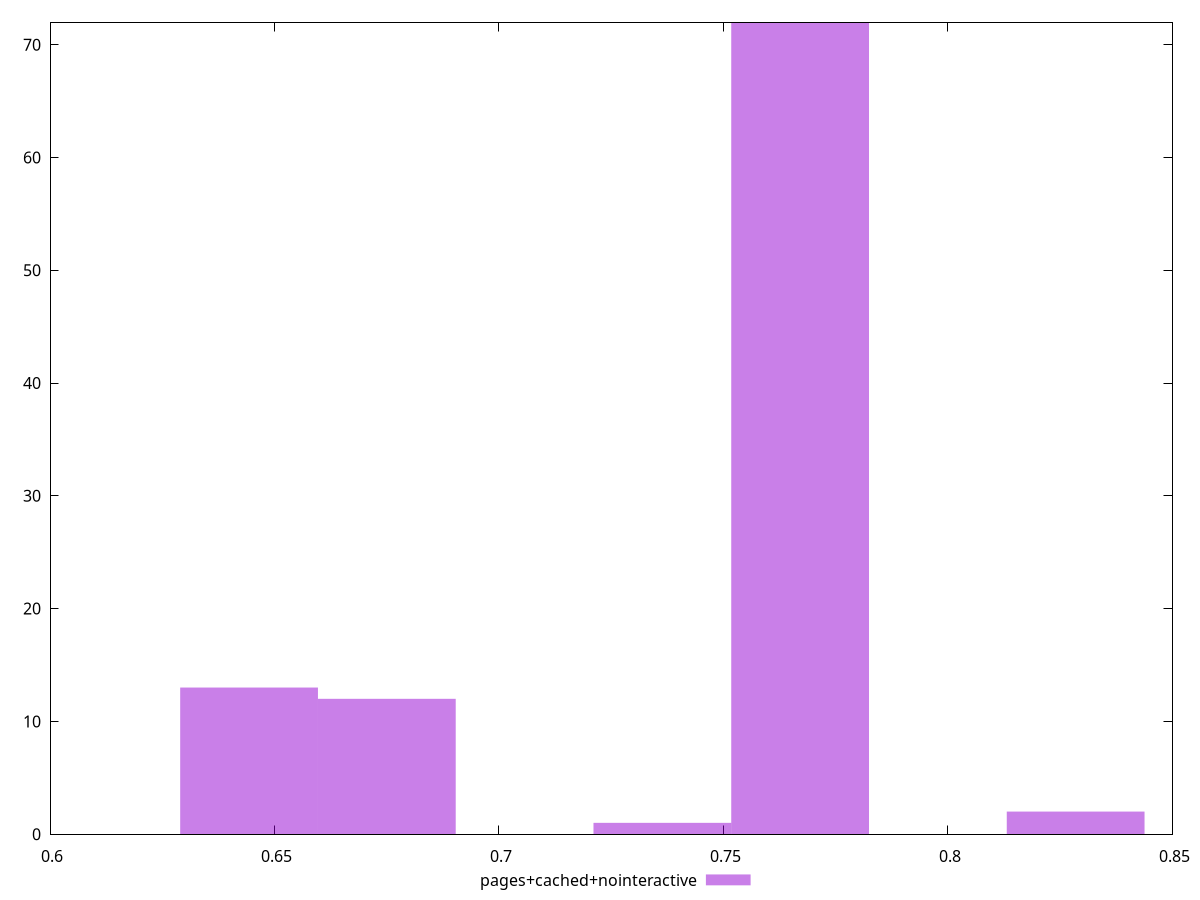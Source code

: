 $_pagesCachedNointeractive <<EOF
0.7670656544194665 72
0.6750177758891306 12
0.644335149712352 13
0.8284309067730239 2
0.7363830282426879 1
EOF
set key outside below
set terminal pngcairo
set output "report_00006_2020-11-02T20-21-41.718Z/speed-index/pages+cached+nointeractive//hist.png"
set yrange [0:72]
set boxwidth 0.030682626176778662
set style fill transparent solid 0.5 noborder
plot $_pagesCachedNointeractive title "pages+cached+nointeractive" with boxes ,